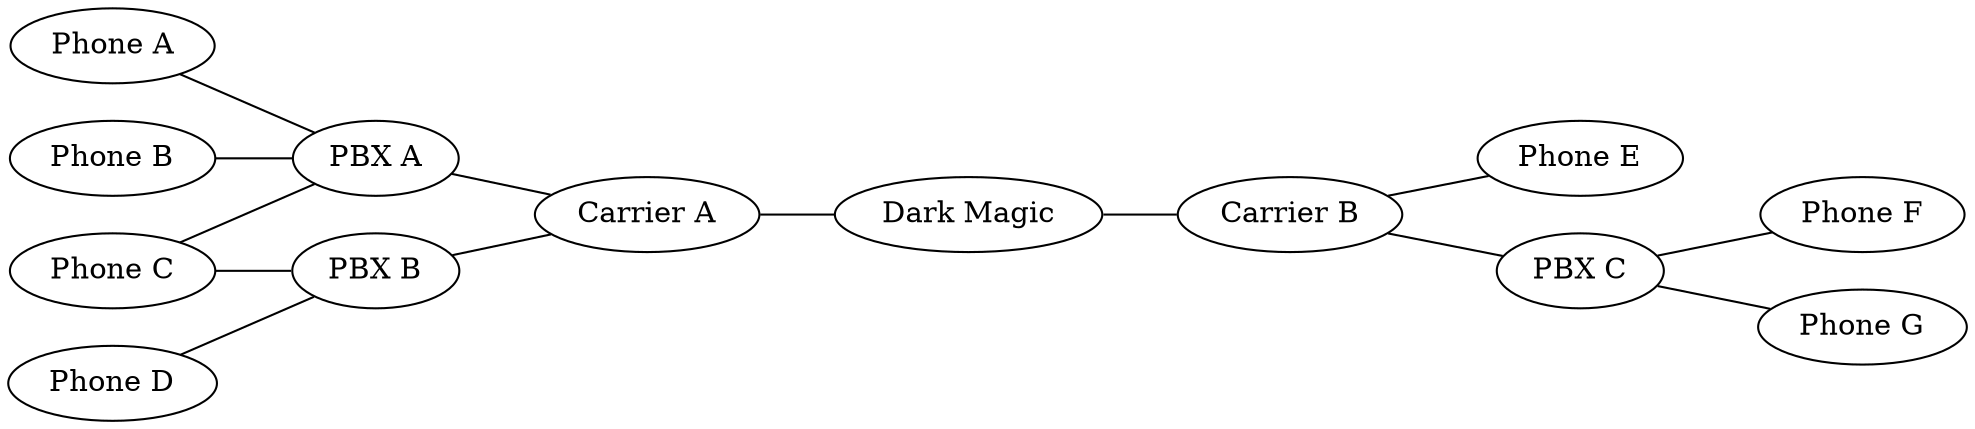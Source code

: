 graph G {
    rankdir=LR;
    
    client1 -- pbx1;
    client2 -- pbx1;
    
    client3 -- pbx2, pbx1;
    client4 -- pbx2;
    
    pbx1 -- carrier1;
    pbx2 -- carrier1;
    
    carrier1 -- magic;
    magic -- carrier2;
    
    carrier2 -- client5;
    carrier2 -- pbx3;
    
    pbx3 -- client6;
    pbx3 -- client7;
    
    client1 [label="Phone A"];
    client2 [label="Phone B"];
    client3 [label="Phone C"];
    client4 [label="Phone D"];
    client5 [label="Phone E"];
    client6 [label="Phone F"];
    client7 [label="Phone G"];
    
    carrier1 [label="Carrier A"];
    carrier2 [label="Carrier B"];
    
    magic [label="Dark Magic"];
    
    pbx1 [label="PBX A"];
    pbx2 [label="PBX B"];
    pbx3 [label="PBX C"];
}